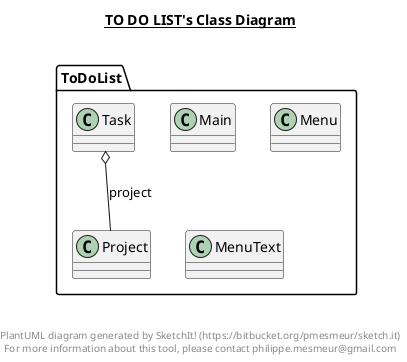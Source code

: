 @startuml

title __TO DO LIST's Class Diagram__\n

  namespace ToDoList {
    class ToDoList.Main {
    }
  }
  

  namespace ToDoList {
    class ToDoList.Menu {
    }
  }
  

  namespace ToDoList {
    class ToDoList.MenuText {
    }
  }
  

  namespace ToDoList {
    class ToDoList.Project {
    }
  }
  

  namespace ToDoList {
    class ToDoList.Task {
    }
  }
  

  ToDoList.Task o-- ToDoList.Project : project


right footer


PlantUML diagram generated by SketchIt! (https://bitbucket.org/pmesmeur/sketch.it)
For more information about this tool, please contact philippe.mesmeur@gmail.com
endfooter

@enduml

